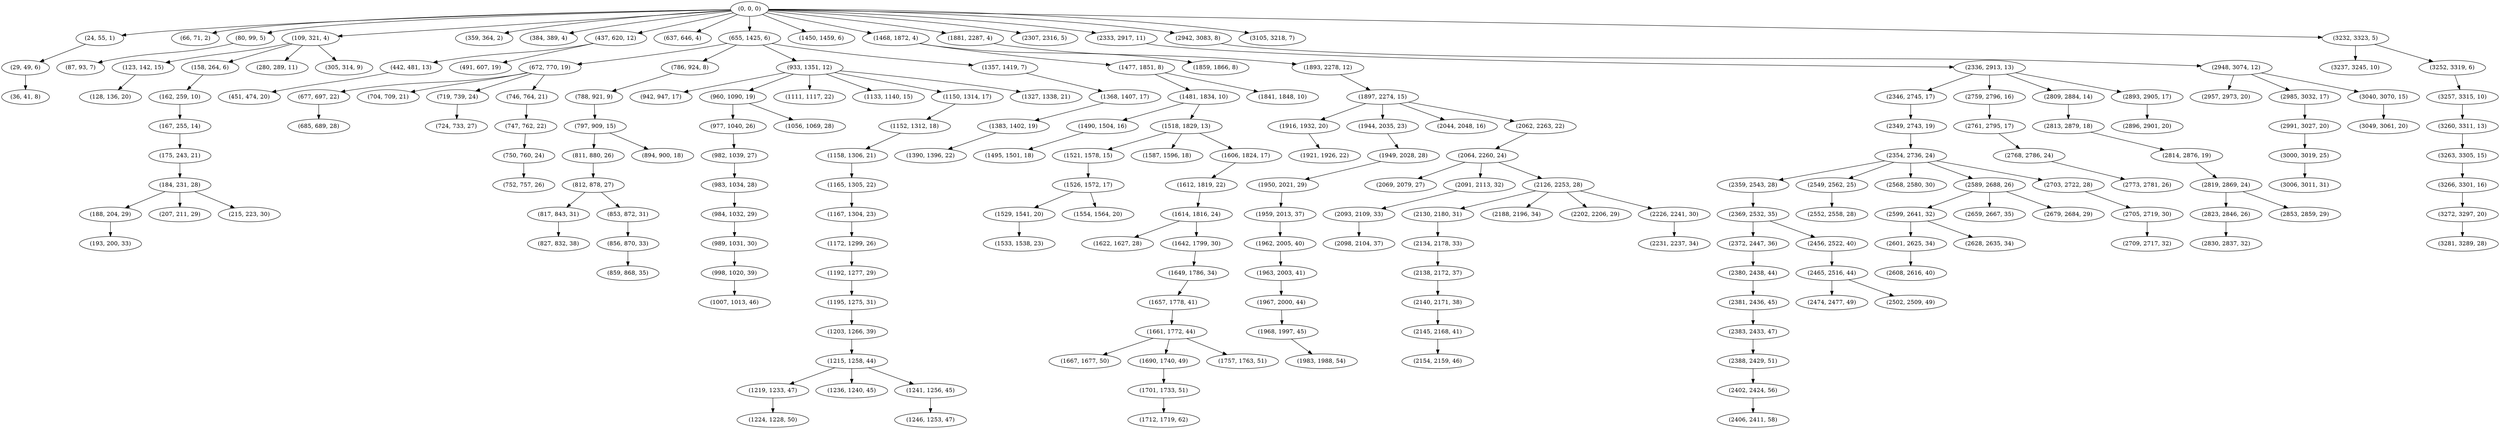 digraph tree {
    "(0, 0, 0)";
    "(24, 55, 1)";
    "(29, 49, 6)";
    "(36, 41, 8)";
    "(66, 71, 2)";
    "(80, 99, 5)";
    "(87, 93, 7)";
    "(109, 321, 4)";
    "(123, 142, 15)";
    "(128, 136, 20)";
    "(158, 264, 6)";
    "(162, 259, 10)";
    "(167, 255, 14)";
    "(175, 243, 21)";
    "(184, 231, 28)";
    "(188, 204, 29)";
    "(193, 200, 33)";
    "(207, 211, 29)";
    "(215, 223, 30)";
    "(280, 289, 11)";
    "(305, 314, 9)";
    "(359, 364, 2)";
    "(384, 389, 4)";
    "(437, 620, 12)";
    "(442, 481, 13)";
    "(451, 474, 20)";
    "(491, 607, 19)";
    "(637, 646, 4)";
    "(655, 1425, 6)";
    "(672, 770, 19)";
    "(677, 697, 22)";
    "(685, 689, 28)";
    "(704, 709, 21)";
    "(719, 739, 24)";
    "(724, 733, 27)";
    "(746, 764, 21)";
    "(747, 762, 22)";
    "(750, 760, 24)";
    "(752, 757, 26)";
    "(786, 924, 8)";
    "(788, 921, 9)";
    "(797, 909, 15)";
    "(811, 880, 26)";
    "(812, 878, 27)";
    "(817, 843, 31)";
    "(827, 832, 38)";
    "(853, 872, 31)";
    "(856, 870, 33)";
    "(859, 868, 35)";
    "(894, 900, 18)";
    "(933, 1351, 12)";
    "(942, 947, 17)";
    "(960, 1090, 19)";
    "(977, 1040, 26)";
    "(982, 1039, 27)";
    "(983, 1034, 28)";
    "(984, 1032, 29)";
    "(989, 1031, 30)";
    "(998, 1020, 39)";
    "(1007, 1013, 46)";
    "(1056, 1069, 28)";
    "(1111, 1117, 22)";
    "(1133, 1140, 15)";
    "(1150, 1314, 17)";
    "(1152, 1312, 18)";
    "(1158, 1306, 21)";
    "(1165, 1305, 22)";
    "(1167, 1304, 23)";
    "(1172, 1299, 26)";
    "(1192, 1277, 29)";
    "(1195, 1275, 31)";
    "(1203, 1266, 39)";
    "(1215, 1258, 44)";
    "(1219, 1233, 47)";
    "(1224, 1228, 50)";
    "(1236, 1240, 45)";
    "(1241, 1256, 45)";
    "(1246, 1253, 47)";
    "(1327, 1338, 21)";
    "(1357, 1419, 7)";
    "(1368, 1407, 17)";
    "(1383, 1402, 19)";
    "(1390, 1396, 22)";
    "(1450, 1459, 6)";
    "(1468, 1872, 4)";
    "(1477, 1851, 8)";
    "(1481, 1834, 10)";
    "(1490, 1504, 16)";
    "(1495, 1501, 18)";
    "(1518, 1829, 13)";
    "(1521, 1578, 15)";
    "(1526, 1572, 17)";
    "(1529, 1541, 20)";
    "(1533, 1538, 23)";
    "(1554, 1564, 20)";
    "(1587, 1596, 18)";
    "(1606, 1824, 17)";
    "(1612, 1819, 22)";
    "(1614, 1816, 24)";
    "(1622, 1627, 28)";
    "(1642, 1799, 30)";
    "(1649, 1786, 34)";
    "(1657, 1778, 41)";
    "(1661, 1772, 44)";
    "(1667, 1677, 50)";
    "(1690, 1740, 49)";
    "(1701, 1733, 51)";
    "(1712, 1719, 62)";
    "(1757, 1763, 51)";
    "(1841, 1848, 10)";
    "(1859, 1866, 8)";
    "(1881, 2287, 4)";
    "(1893, 2278, 12)";
    "(1897, 2274, 15)";
    "(1916, 1932, 20)";
    "(1921, 1926, 22)";
    "(1944, 2035, 23)";
    "(1949, 2028, 28)";
    "(1950, 2021, 29)";
    "(1959, 2013, 37)";
    "(1962, 2005, 40)";
    "(1963, 2003, 41)";
    "(1967, 2000, 44)";
    "(1968, 1997, 45)";
    "(1983, 1988, 54)";
    "(2044, 2048, 16)";
    "(2062, 2263, 22)";
    "(2064, 2260, 24)";
    "(2069, 2079, 27)";
    "(2091, 2113, 32)";
    "(2093, 2109, 33)";
    "(2098, 2104, 37)";
    "(2126, 2253, 28)";
    "(2130, 2180, 31)";
    "(2134, 2178, 33)";
    "(2138, 2172, 37)";
    "(2140, 2171, 38)";
    "(2145, 2168, 41)";
    "(2154, 2159, 46)";
    "(2188, 2196, 34)";
    "(2202, 2206, 29)";
    "(2226, 2241, 30)";
    "(2231, 2237, 34)";
    "(2307, 2316, 5)";
    "(2333, 2917, 11)";
    "(2336, 2913, 13)";
    "(2346, 2745, 17)";
    "(2349, 2743, 19)";
    "(2354, 2736, 24)";
    "(2359, 2543, 28)";
    "(2369, 2532, 35)";
    "(2372, 2447, 36)";
    "(2380, 2438, 44)";
    "(2381, 2436, 45)";
    "(2383, 2433, 47)";
    "(2388, 2429, 51)";
    "(2402, 2424, 56)";
    "(2406, 2411, 58)";
    "(2456, 2522, 40)";
    "(2465, 2516, 44)";
    "(2474, 2477, 49)";
    "(2502, 2509, 49)";
    "(2549, 2562, 25)";
    "(2552, 2558, 28)";
    "(2568, 2580, 30)";
    "(2589, 2688, 26)";
    "(2599, 2641, 32)";
    "(2601, 2625, 34)";
    "(2608, 2616, 40)";
    "(2628, 2635, 34)";
    "(2659, 2667, 35)";
    "(2679, 2684, 29)";
    "(2703, 2722, 28)";
    "(2705, 2719, 30)";
    "(2709, 2717, 32)";
    "(2759, 2796, 16)";
    "(2761, 2795, 17)";
    "(2768, 2786, 24)";
    "(2773, 2781, 26)";
    "(2809, 2884, 14)";
    "(2813, 2879, 18)";
    "(2814, 2876, 19)";
    "(2819, 2869, 24)";
    "(2823, 2846, 26)";
    "(2830, 2837, 32)";
    "(2853, 2859, 29)";
    "(2893, 2905, 17)";
    "(2896, 2901, 20)";
    "(2942, 3083, 8)";
    "(2948, 3074, 12)";
    "(2957, 2973, 20)";
    "(2985, 3032, 17)";
    "(2991, 3027, 20)";
    "(3000, 3019, 25)";
    "(3006, 3011, 31)";
    "(3040, 3070, 15)";
    "(3049, 3061, 20)";
    "(3105, 3218, 7)";
    "(3232, 3323, 5)";
    "(3237, 3245, 10)";
    "(3252, 3319, 6)";
    "(3257, 3315, 10)";
    "(3260, 3311, 13)";
    "(3263, 3305, 15)";
    "(3266, 3301, 16)";
    "(3272, 3297, 20)";
    "(3281, 3289, 28)";
    "(0, 0, 0)" -> "(24, 55, 1)";
    "(0, 0, 0)" -> "(66, 71, 2)";
    "(0, 0, 0)" -> "(80, 99, 5)";
    "(0, 0, 0)" -> "(109, 321, 4)";
    "(0, 0, 0)" -> "(359, 364, 2)";
    "(0, 0, 0)" -> "(384, 389, 4)";
    "(0, 0, 0)" -> "(437, 620, 12)";
    "(0, 0, 0)" -> "(637, 646, 4)";
    "(0, 0, 0)" -> "(655, 1425, 6)";
    "(0, 0, 0)" -> "(1450, 1459, 6)";
    "(0, 0, 0)" -> "(1468, 1872, 4)";
    "(0, 0, 0)" -> "(1881, 2287, 4)";
    "(0, 0, 0)" -> "(2307, 2316, 5)";
    "(0, 0, 0)" -> "(2333, 2917, 11)";
    "(0, 0, 0)" -> "(2942, 3083, 8)";
    "(0, 0, 0)" -> "(3105, 3218, 7)";
    "(0, 0, 0)" -> "(3232, 3323, 5)";
    "(24, 55, 1)" -> "(29, 49, 6)";
    "(29, 49, 6)" -> "(36, 41, 8)";
    "(80, 99, 5)" -> "(87, 93, 7)";
    "(109, 321, 4)" -> "(123, 142, 15)";
    "(109, 321, 4)" -> "(158, 264, 6)";
    "(109, 321, 4)" -> "(280, 289, 11)";
    "(109, 321, 4)" -> "(305, 314, 9)";
    "(123, 142, 15)" -> "(128, 136, 20)";
    "(158, 264, 6)" -> "(162, 259, 10)";
    "(162, 259, 10)" -> "(167, 255, 14)";
    "(167, 255, 14)" -> "(175, 243, 21)";
    "(175, 243, 21)" -> "(184, 231, 28)";
    "(184, 231, 28)" -> "(188, 204, 29)";
    "(184, 231, 28)" -> "(207, 211, 29)";
    "(184, 231, 28)" -> "(215, 223, 30)";
    "(188, 204, 29)" -> "(193, 200, 33)";
    "(437, 620, 12)" -> "(442, 481, 13)";
    "(437, 620, 12)" -> "(491, 607, 19)";
    "(442, 481, 13)" -> "(451, 474, 20)";
    "(655, 1425, 6)" -> "(672, 770, 19)";
    "(655, 1425, 6)" -> "(786, 924, 8)";
    "(655, 1425, 6)" -> "(933, 1351, 12)";
    "(655, 1425, 6)" -> "(1357, 1419, 7)";
    "(672, 770, 19)" -> "(677, 697, 22)";
    "(672, 770, 19)" -> "(704, 709, 21)";
    "(672, 770, 19)" -> "(719, 739, 24)";
    "(672, 770, 19)" -> "(746, 764, 21)";
    "(677, 697, 22)" -> "(685, 689, 28)";
    "(719, 739, 24)" -> "(724, 733, 27)";
    "(746, 764, 21)" -> "(747, 762, 22)";
    "(747, 762, 22)" -> "(750, 760, 24)";
    "(750, 760, 24)" -> "(752, 757, 26)";
    "(786, 924, 8)" -> "(788, 921, 9)";
    "(788, 921, 9)" -> "(797, 909, 15)";
    "(797, 909, 15)" -> "(811, 880, 26)";
    "(797, 909, 15)" -> "(894, 900, 18)";
    "(811, 880, 26)" -> "(812, 878, 27)";
    "(812, 878, 27)" -> "(817, 843, 31)";
    "(812, 878, 27)" -> "(853, 872, 31)";
    "(817, 843, 31)" -> "(827, 832, 38)";
    "(853, 872, 31)" -> "(856, 870, 33)";
    "(856, 870, 33)" -> "(859, 868, 35)";
    "(933, 1351, 12)" -> "(942, 947, 17)";
    "(933, 1351, 12)" -> "(960, 1090, 19)";
    "(933, 1351, 12)" -> "(1111, 1117, 22)";
    "(933, 1351, 12)" -> "(1133, 1140, 15)";
    "(933, 1351, 12)" -> "(1150, 1314, 17)";
    "(933, 1351, 12)" -> "(1327, 1338, 21)";
    "(960, 1090, 19)" -> "(977, 1040, 26)";
    "(960, 1090, 19)" -> "(1056, 1069, 28)";
    "(977, 1040, 26)" -> "(982, 1039, 27)";
    "(982, 1039, 27)" -> "(983, 1034, 28)";
    "(983, 1034, 28)" -> "(984, 1032, 29)";
    "(984, 1032, 29)" -> "(989, 1031, 30)";
    "(989, 1031, 30)" -> "(998, 1020, 39)";
    "(998, 1020, 39)" -> "(1007, 1013, 46)";
    "(1150, 1314, 17)" -> "(1152, 1312, 18)";
    "(1152, 1312, 18)" -> "(1158, 1306, 21)";
    "(1158, 1306, 21)" -> "(1165, 1305, 22)";
    "(1165, 1305, 22)" -> "(1167, 1304, 23)";
    "(1167, 1304, 23)" -> "(1172, 1299, 26)";
    "(1172, 1299, 26)" -> "(1192, 1277, 29)";
    "(1192, 1277, 29)" -> "(1195, 1275, 31)";
    "(1195, 1275, 31)" -> "(1203, 1266, 39)";
    "(1203, 1266, 39)" -> "(1215, 1258, 44)";
    "(1215, 1258, 44)" -> "(1219, 1233, 47)";
    "(1215, 1258, 44)" -> "(1236, 1240, 45)";
    "(1215, 1258, 44)" -> "(1241, 1256, 45)";
    "(1219, 1233, 47)" -> "(1224, 1228, 50)";
    "(1241, 1256, 45)" -> "(1246, 1253, 47)";
    "(1357, 1419, 7)" -> "(1368, 1407, 17)";
    "(1368, 1407, 17)" -> "(1383, 1402, 19)";
    "(1383, 1402, 19)" -> "(1390, 1396, 22)";
    "(1468, 1872, 4)" -> "(1477, 1851, 8)";
    "(1468, 1872, 4)" -> "(1859, 1866, 8)";
    "(1477, 1851, 8)" -> "(1481, 1834, 10)";
    "(1477, 1851, 8)" -> "(1841, 1848, 10)";
    "(1481, 1834, 10)" -> "(1490, 1504, 16)";
    "(1481, 1834, 10)" -> "(1518, 1829, 13)";
    "(1490, 1504, 16)" -> "(1495, 1501, 18)";
    "(1518, 1829, 13)" -> "(1521, 1578, 15)";
    "(1518, 1829, 13)" -> "(1587, 1596, 18)";
    "(1518, 1829, 13)" -> "(1606, 1824, 17)";
    "(1521, 1578, 15)" -> "(1526, 1572, 17)";
    "(1526, 1572, 17)" -> "(1529, 1541, 20)";
    "(1526, 1572, 17)" -> "(1554, 1564, 20)";
    "(1529, 1541, 20)" -> "(1533, 1538, 23)";
    "(1606, 1824, 17)" -> "(1612, 1819, 22)";
    "(1612, 1819, 22)" -> "(1614, 1816, 24)";
    "(1614, 1816, 24)" -> "(1622, 1627, 28)";
    "(1614, 1816, 24)" -> "(1642, 1799, 30)";
    "(1642, 1799, 30)" -> "(1649, 1786, 34)";
    "(1649, 1786, 34)" -> "(1657, 1778, 41)";
    "(1657, 1778, 41)" -> "(1661, 1772, 44)";
    "(1661, 1772, 44)" -> "(1667, 1677, 50)";
    "(1661, 1772, 44)" -> "(1690, 1740, 49)";
    "(1661, 1772, 44)" -> "(1757, 1763, 51)";
    "(1690, 1740, 49)" -> "(1701, 1733, 51)";
    "(1701, 1733, 51)" -> "(1712, 1719, 62)";
    "(1881, 2287, 4)" -> "(1893, 2278, 12)";
    "(1893, 2278, 12)" -> "(1897, 2274, 15)";
    "(1897, 2274, 15)" -> "(1916, 1932, 20)";
    "(1897, 2274, 15)" -> "(1944, 2035, 23)";
    "(1897, 2274, 15)" -> "(2044, 2048, 16)";
    "(1897, 2274, 15)" -> "(2062, 2263, 22)";
    "(1916, 1932, 20)" -> "(1921, 1926, 22)";
    "(1944, 2035, 23)" -> "(1949, 2028, 28)";
    "(1949, 2028, 28)" -> "(1950, 2021, 29)";
    "(1950, 2021, 29)" -> "(1959, 2013, 37)";
    "(1959, 2013, 37)" -> "(1962, 2005, 40)";
    "(1962, 2005, 40)" -> "(1963, 2003, 41)";
    "(1963, 2003, 41)" -> "(1967, 2000, 44)";
    "(1967, 2000, 44)" -> "(1968, 1997, 45)";
    "(1968, 1997, 45)" -> "(1983, 1988, 54)";
    "(2062, 2263, 22)" -> "(2064, 2260, 24)";
    "(2064, 2260, 24)" -> "(2069, 2079, 27)";
    "(2064, 2260, 24)" -> "(2091, 2113, 32)";
    "(2064, 2260, 24)" -> "(2126, 2253, 28)";
    "(2091, 2113, 32)" -> "(2093, 2109, 33)";
    "(2093, 2109, 33)" -> "(2098, 2104, 37)";
    "(2126, 2253, 28)" -> "(2130, 2180, 31)";
    "(2126, 2253, 28)" -> "(2188, 2196, 34)";
    "(2126, 2253, 28)" -> "(2202, 2206, 29)";
    "(2126, 2253, 28)" -> "(2226, 2241, 30)";
    "(2130, 2180, 31)" -> "(2134, 2178, 33)";
    "(2134, 2178, 33)" -> "(2138, 2172, 37)";
    "(2138, 2172, 37)" -> "(2140, 2171, 38)";
    "(2140, 2171, 38)" -> "(2145, 2168, 41)";
    "(2145, 2168, 41)" -> "(2154, 2159, 46)";
    "(2226, 2241, 30)" -> "(2231, 2237, 34)";
    "(2333, 2917, 11)" -> "(2336, 2913, 13)";
    "(2336, 2913, 13)" -> "(2346, 2745, 17)";
    "(2336, 2913, 13)" -> "(2759, 2796, 16)";
    "(2336, 2913, 13)" -> "(2809, 2884, 14)";
    "(2336, 2913, 13)" -> "(2893, 2905, 17)";
    "(2346, 2745, 17)" -> "(2349, 2743, 19)";
    "(2349, 2743, 19)" -> "(2354, 2736, 24)";
    "(2354, 2736, 24)" -> "(2359, 2543, 28)";
    "(2354, 2736, 24)" -> "(2549, 2562, 25)";
    "(2354, 2736, 24)" -> "(2568, 2580, 30)";
    "(2354, 2736, 24)" -> "(2589, 2688, 26)";
    "(2354, 2736, 24)" -> "(2703, 2722, 28)";
    "(2359, 2543, 28)" -> "(2369, 2532, 35)";
    "(2369, 2532, 35)" -> "(2372, 2447, 36)";
    "(2369, 2532, 35)" -> "(2456, 2522, 40)";
    "(2372, 2447, 36)" -> "(2380, 2438, 44)";
    "(2380, 2438, 44)" -> "(2381, 2436, 45)";
    "(2381, 2436, 45)" -> "(2383, 2433, 47)";
    "(2383, 2433, 47)" -> "(2388, 2429, 51)";
    "(2388, 2429, 51)" -> "(2402, 2424, 56)";
    "(2402, 2424, 56)" -> "(2406, 2411, 58)";
    "(2456, 2522, 40)" -> "(2465, 2516, 44)";
    "(2465, 2516, 44)" -> "(2474, 2477, 49)";
    "(2465, 2516, 44)" -> "(2502, 2509, 49)";
    "(2549, 2562, 25)" -> "(2552, 2558, 28)";
    "(2589, 2688, 26)" -> "(2599, 2641, 32)";
    "(2589, 2688, 26)" -> "(2659, 2667, 35)";
    "(2589, 2688, 26)" -> "(2679, 2684, 29)";
    "(2599, 2641, 32)" -> "(2601, 2625, 34)";
    "(2599, 2641, 32)" -> "(2628, 2635, 34)";
    "(2601, 2625, 34)" -> "(2608, 2616, 40)";
    "(2703, 2722, 28)" -> "(2705, 2719, 30)";
    "(2705, 2719, 30)" -> "(2709, 2717, 32)";
    "(2759, 2796, 16)" -> "(2761, 2795, 17)";
    "(2761, 2795, 17)" -> "(2768, 2786, 24)";
    "(2768, 2786, 24)" -> "(2773, 2781, 26)";
    "(2809, 2884, 14)" -> "(2813, 2879, 18)";
    "(2813, 2879, 18)" -> "(2814, 2876, 19)";
    "(2814, 2876, 19)" -> "(2819, 2869, 24)";
    "(2819, 2869, 24)" -> "(2823, 2846, 26)";
    "(2819, 2869, 24)" -> "(2853, 2859, 29)";
    "(2823, 2846, 26)" -> "(2830, 2837, 32)";
    "(2893, 2905, 17)" -> "(2896, 2901, 20)";
    "(2942, 3083, 8)" -> "(2948, 3074, 12)";
    "(2948, 3074, 12)" -> "(2957, 2973, 20)";
    "(2948, 3074, 12)" -> "(2985, 3032, 17)";
    "(2948, 3074, 12)" -> "(3040, 3070, 15)";
    "(2985, 3032, 17)" -> "(2991, 3027, 20)";
    "(2991, 3027, 20)" -> "(3000, 3019, 25)";
    "(3000, 3019, 25)" -> "(3006, 3011, 31)";
    "(3040, 3070, 15)" -> "(3049, 3061, 20)";
    "(3232, 3323, 5)" -> "(3237, 3245, 10)";
    "(3232, 3323, 5)" -> "(3252, 3319, 6)";
    "(3252, 3319, 6)" -> "(3257, 3315, 10)";
    "(3257, 3315, 10)" -> "(3260, 3311, 13)";
    "(3260, 3311, 13)" -> "(3263, 3305, 15)";
    "(3263, 3305, 15)" -> "(3266, 3301, 16)";
    "(3266, 3301, 16)" -> "(3272, 3297, 20)";
    "(3272, 3297, 20)" -> "(3281, 3289, 28)";
}
